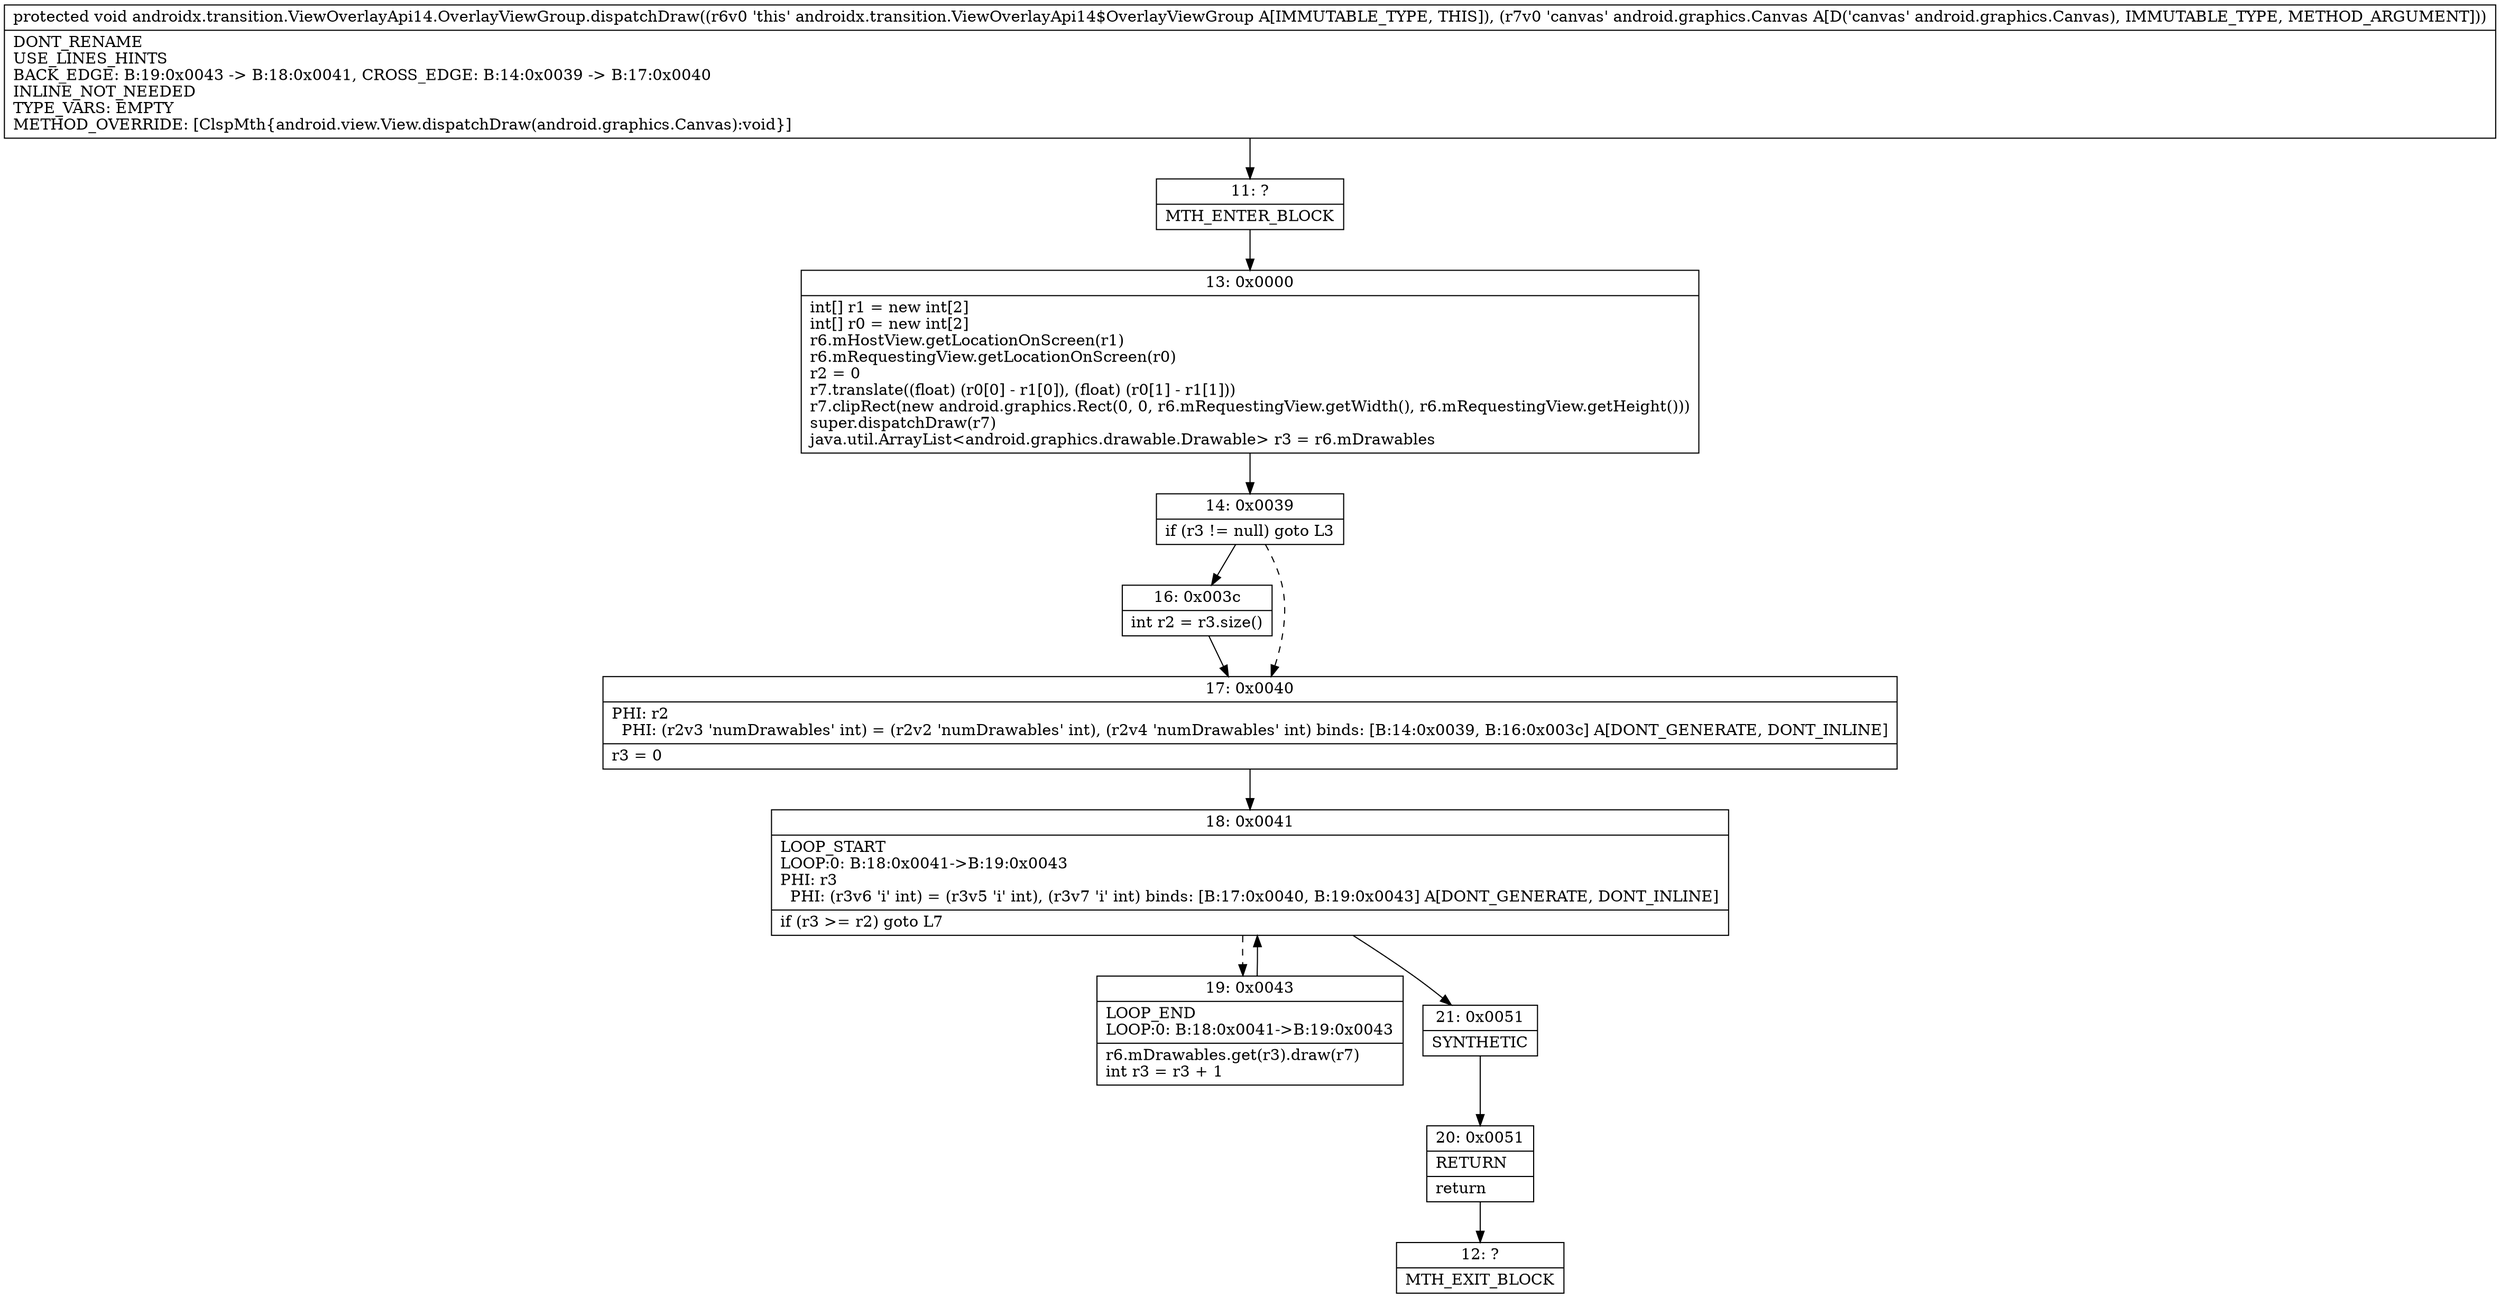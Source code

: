 digraph "CFG forandroidx.transition.ViewOverlayApi14.OverlayViewGroup.dispatchDraw(Landroid\/graphics\/Canvas;)V" {
Node_11 [shape=record,label="{11\:\ ?|MTH_ENTER_BLOCK\l}"];
Node_13 [shape=record,label="{13\:\ 0x0000|int[] r1 = new int[2]\lint[] r0 = new int[2]\lr6.mHostView.getLocationOnScreen(r1)\lr6.mRequestingView.getLocationOnScreen(r0)\lr2 = 0\lr7.translate((float) (r0[0] \- r1[0]), (float) (r0[1] \- r1[1]))\lr7.clipRect(new android.graphics.Rect(0, 0, r6.mRequestingView.getWidth(), r6.mRequestingView.getHeight()))\lsuper.dispatchDraw(r7)\ljava.util.ArrayList\<android.graphics.drawable.Drawable\> r3 = r6.mDrawables\l}"];
Node_14 [shape=record,label="{14\:\ 0x0039|if (r3 != null) goto L3\l}"];
Node_16 [shape=record,label="{16\:\ 0x003c|int r2 = r3.size()\l}"];
Node_17 [shape=record,label="{17\:\ 0x0040|PHI: r2 \l  PHI: (r2v3 'numDrawables' int) = (r2v2 'numDrawables' int), (r2v4 'numDrawables' int) binds: [B:14:0x0039, B:16:0x003c] A[DONT_GENERATE, DONT_INLINE]\l|r3 = 0\l}"];
Node_18 [shape=record,label="{18\:\ 0x0041|LOOP_START\lLOOP:0: B:18:0x0041\-\>B:19:0x0043\lPHI: r3 \l  PHI: (r3v6 'i' int) = (r3v5 'i' int), (r3v7 'i' int) binds: [B:17:0x0040, B:19:0x0043] A[DONT_GENERATE, DONT_INLINE]\l|if (r3 \>= r2) goto L7\l}"];
Node_19 [shape=record,label="{19\:\ 0x0043|LOOP_END\lLOOP:0: B:18:0x0041\-\>B:19:0x0043\l|r6.mDrawables.get(r3).draw(r7)\lint r3 = r3 + 1\l}"];
Node_21 [shape=record,label="{21\:\ 0x0051|SYNTHETIC\l}"];
Node_20 [shape=record,label="{20\:\ 0x0051|RETURN\l|return\l}"];
Node_12 [shape=record,label="{12\:\ ?|MTH_EXIT_BLOCK\l}"];
MethodNode[shape=record,label="{protected void androidx.transition.ViewOverlayApi14.OverlayViewGroup.dispatchDraw((r6v0 'this' androidx.transition.ViewOverlayApi14$OverlayViewGroup A[IMMUTABLE_TYPE, THIS]), (r7v0 'canvas' android.graphics.Canvas A[D('canvas' android.graphics.Canvas), IMMUTABLE_TYPE, METHOD_ARGUMENT]))  | DONT_RENAME\lUSE_LINES_HINTS\lBACK_EDGE: B:19:0x0043 \-\> B:18:0x0041, CROSS_EDGE: B:14:0x0039 \-\> B:17:0x0040\lINLINE_NOT_NEEDED\lTYPE_VARS: EMPTY\lMETHOD_OVERRIDE: [ClspMth\{android.view.View.dispatchDraw(android.graphics.Canvas):void\}]\l}"];
MethodNode -> Node_11;Node_11 -> Node_13;
Node_13 -> Node_14;
Node_14 -> Node_16;
Node_14 -> Node_17[style=dashed];
Node_16 -> Node_17;
Node_17 -> Node_18;
Node_18 -> Node_19[style=dashed];
Node_18 -> Node_21;
Node_19 -> Node_18;
Node_21 -> Node_20;
Node_20 -> Node_12;
}

